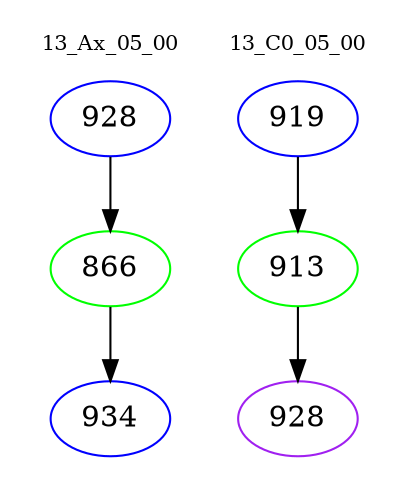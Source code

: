 digraph{
subgraph cluster_0 {
color = white
label = "13_Ax_05_00";
fontsize=10;
T0_928 [label="928", color="blue"]
T0_928 -> T0_866 [color="black"]
T0_866 [label="866", color="green"]
T0_866 -> T0_934 [color="black"]
T0_934 [label="934", color="blue"]
}
subgraph cluster_1 {
color = white
label = "13_C0_05_00";
fontsize=10;
T1_919 [label="919", color="blue"]
T1_919 -> T1_913 [color="black"]
T1_913 [label="913", color="green"]
T1_913 -> T1_928 [color="black"]
T1_928 [label="928", color="purple"]
}
}

